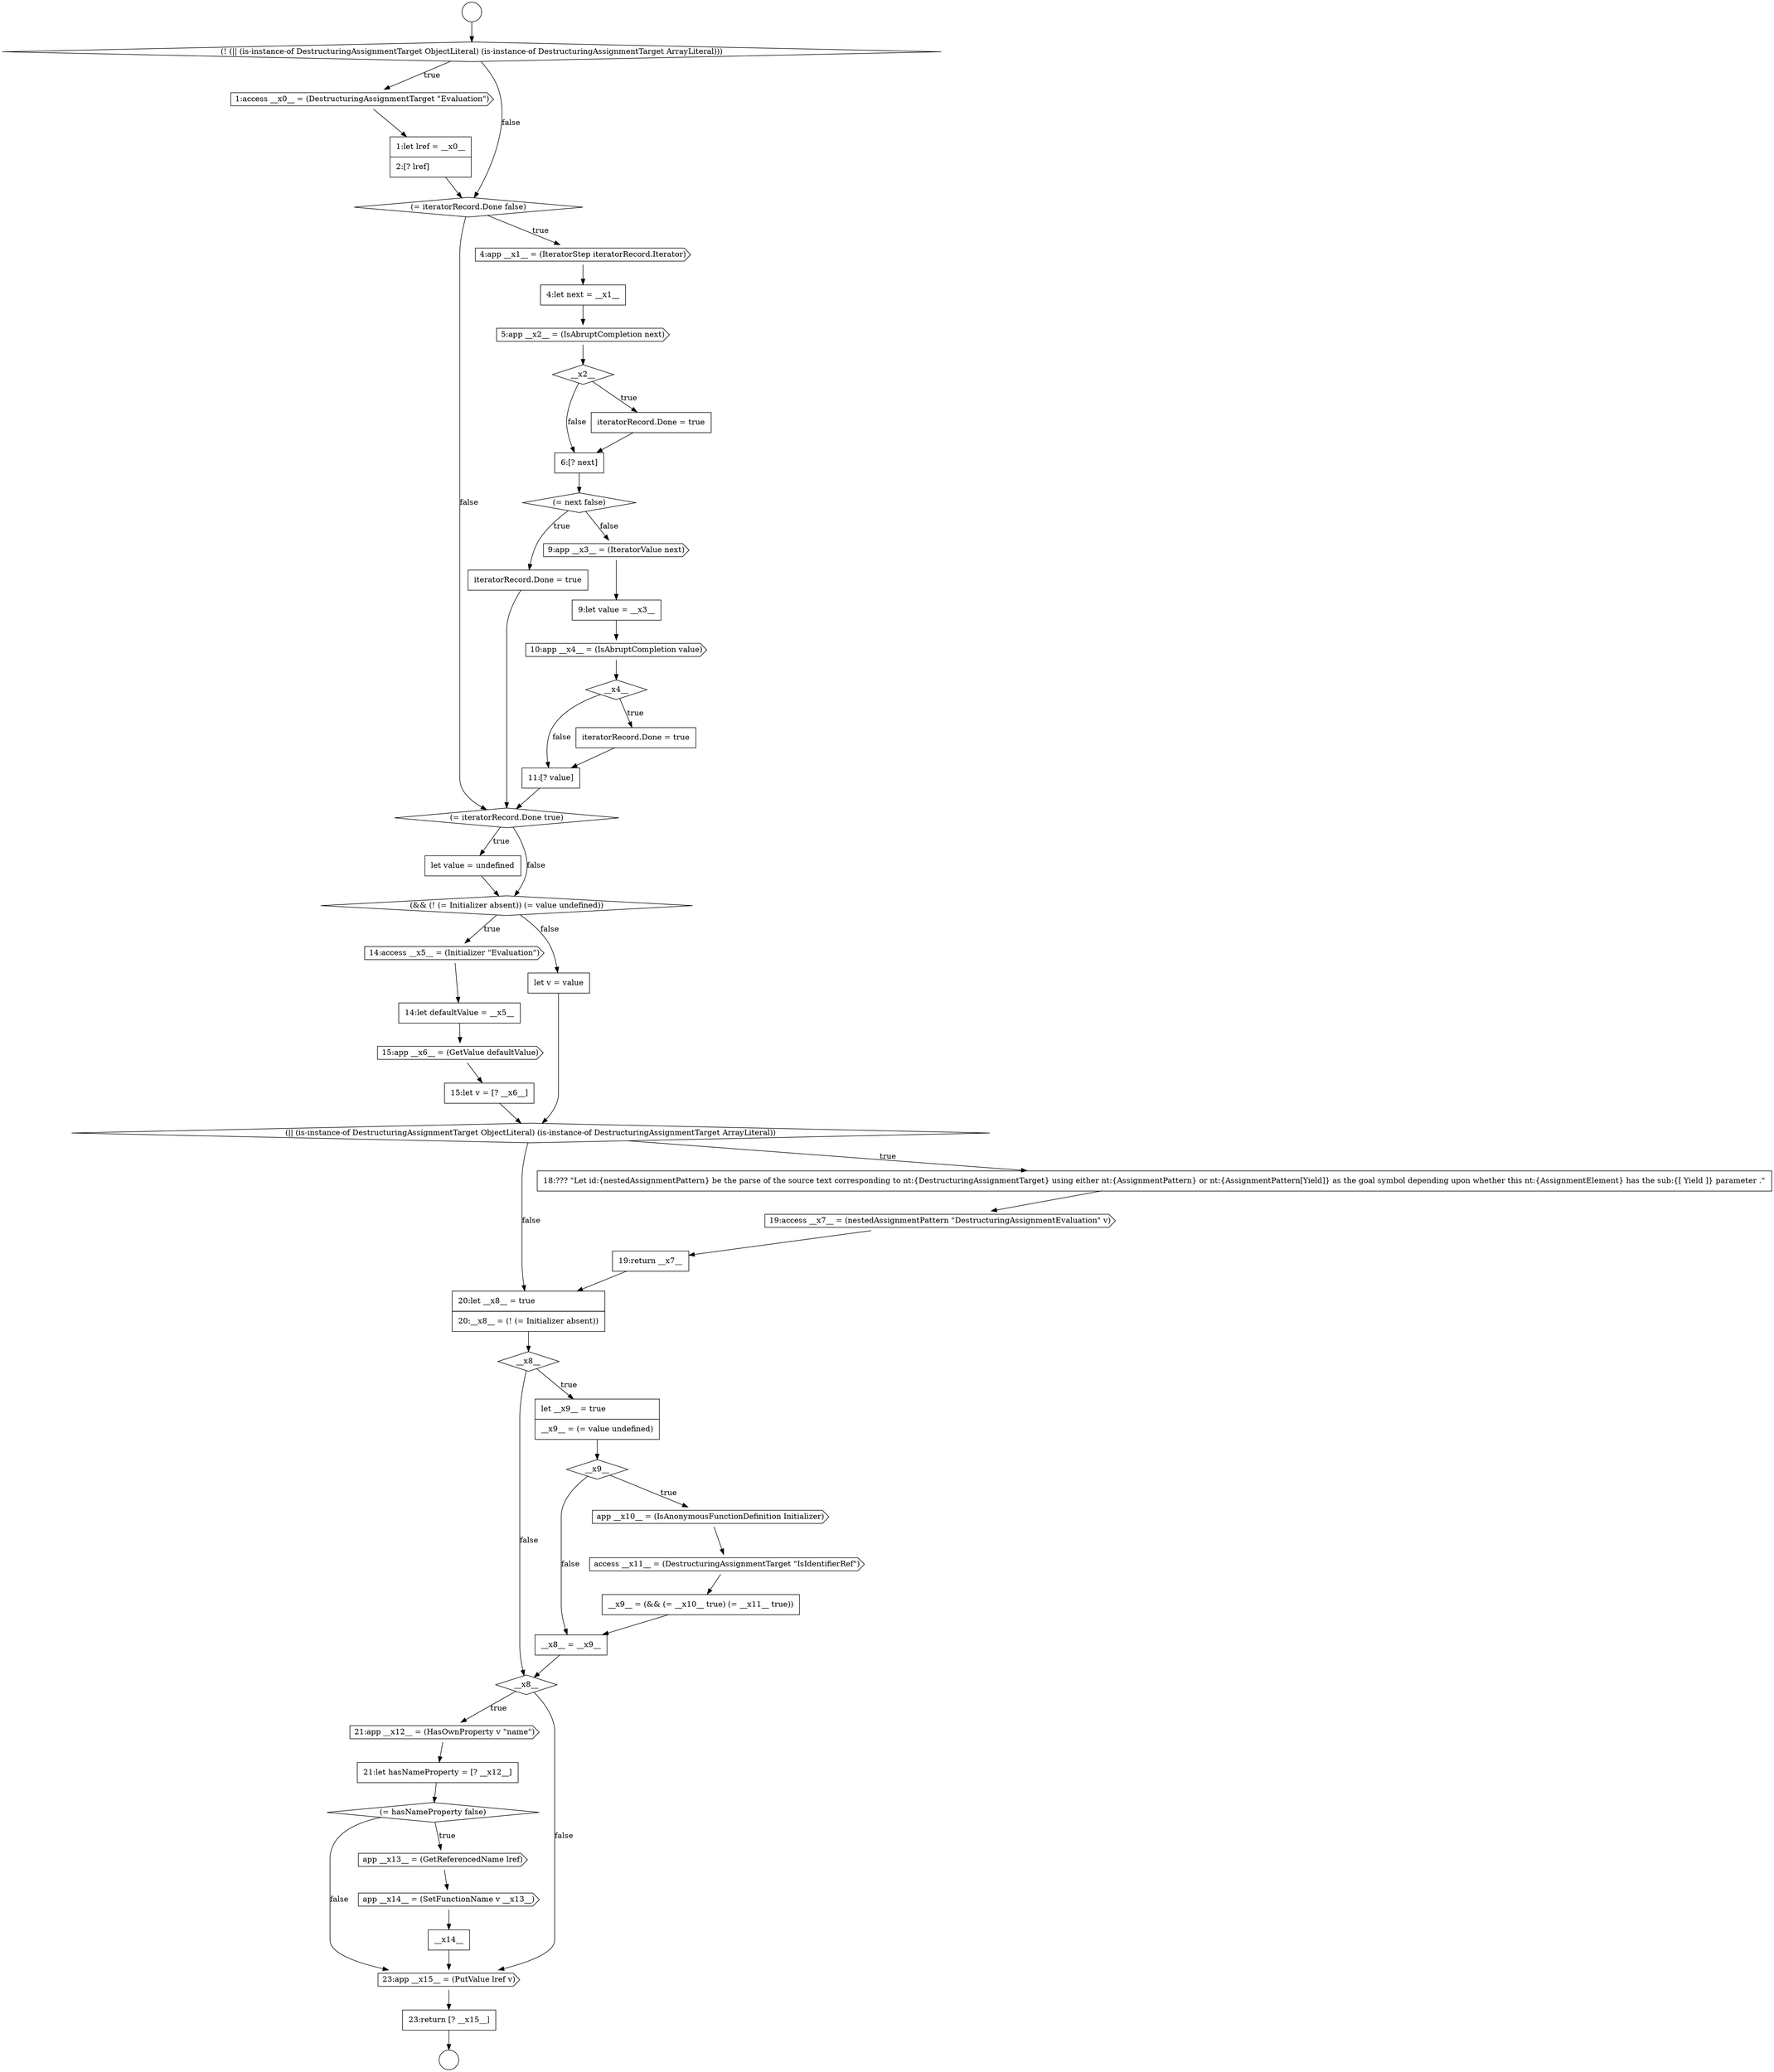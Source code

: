 digraph {
  node5028 [shape=cds, label=<<font color="black">14:access __x5__ = (Initializer &quot;Evaluation&quot;)</font>> color="black" fillcolor="white" style=filled]
  node5024 [shape=none, margin=0, label=<<font color="black">
    <table border="0" cellborder="1" cellspacing="0" cellpadding="10">
      <tr><td align="left">11:[? value]</td></tr>
    </table>
  </font>> color="black" fillcolor="white" style=filled]
  node5045 [shape=diamond, label=<<font color="black">__x8__</font>> color="black" fillcolor="white" style=filled]
  node5031 [shape=none, margin=0, label=<<font color="black">
    <table border="0" cellborder="1" cellspacing="0" cellpadding="10">
      <tr><td align="left">15:let v = [? __x6__]</td></tr>
    </table>
  </font>> color="black" fillcolor="white" style=filled]
  node5026 [shape=none, margin=0, label=<<font color="black">
    <table border="0" cellborder="1" cellspacing="0" cellpadding="10">
      <tr><td align="left">let value = undefined</td></tr>
    </table>
  </font>> color="black" fillcolor="white" style=filled]
  node5042 [shape=cds, label=<<font color="black">access __x11__ = (DestructuringAssignmentTarget &quot;IsIdentifierRef&quot;)</font>> color="black" fillcolor="white" style=filled]
  node5025 [shape=diamond, label=<<font color="black">(= iteratorRecord.Done true)</font>> color="black" fillcolor="white" style=filled]
  node5046 [shape=cds, label=<<font color="black">21:app __x12__ = (HasOwnProperty v &quot;name&quot;)</font>> color="black" fillcolor="white" style=filled]
  node5029 [shape=none, margin=0, label=<<font color="black">
    <table border="0" cellborder="1" cellspacing="0" cellpadding="10">
      <tr><td align="left">14:let defaultValue = __x5__</td></tr>
    </table>
  </font>> color="black" fillcolor="white" style=filled]
  node5037 [shape=none, margin=0, label=<<font color="black">
    <table border="0" cellborder="1" cellspacing="0" cellpadding="10">
      <tr><td align="left">20:let __x8__ = true</td></tr>
      <tr><td align="left">20:__x8__ = (! (= Initializer absent))</td></tr>
    </table>
  </font>> color="black" fillcolor="white" style=filled]
  node5005 [shape=circle label=" " color="black" fillcolor="white" style=filled]
  node5052 [shape=cds, label=<<font color="black">23:app __x15__ = (PutValue lref v)</font>> color="black" fillcolor="white" style=filled]
  node5020 [shape=none, margin=0, label=<<font color="black">
    <table border="0" cellborder="1" cellspacing="0" cellpadding="10">
      <tr><td align="left">9:let value = __x3__</td></tr>
    </table>
  </font>> color="black" fillcolor="white" style=filled]
  node5032 [shape=none, margin=0, label=<<font color="black">
    <table border="0" cellborder="1" cellspacing="0" cellpadding="10">
      <tr><td align="left">let v = value</td></tr>
    </table>
  </font>> color="black" fillcolor="white" style=filled]
  node5027 [shape=diamond, label=<<font color="black">(&amp;&amp; (! (= Initializer absent)) (= value undefined))</font>> color="black" fillcolor="white" style=filled]
  node5013 [shape=cds, label=<<font color="black">5:app __x2__ = (IsAbruptCompletion next)</font>> color="black" fillcolor="white" style=filled]
  node5012 [shape=none, margin=0, label=<<font color="black">
    <table border="0" cellborder="1" cellspacing="0" cellpadding="10">
      <tr><td align="left">4:let next = __x1__</td></tr>
    </table>
  </font>> color="black" fillcolor="white" style=filled]
  node5017 [shape=diamond, label=<<font color="black">(= next false)</font>> color="black" fillcolor="white" style=filled]
  node5034 [shape=none, margin=0, label=<<font color="black">
    <table border="0" cellborder="1" cellspacing="0" cellpadding="10">
      <tr><td align="left">18:??? &quot;Let id:{nestedAssignmentPattern} be the parse of the source text corresponding to nt:{DestructuringAssignmentTarget} using either nt:{AssignmentPattern} or nt:{AssignmentPattern[Yield]} as the goal symbol depending upon whether this nt:{AssignmentElement} has the sub:{[ Yield ]} parameter .&quot;</td></tr>
    </table>
  </font>> color="black" fillcolor="white" style=filled]
  node5049 [shape=cds, label=<<font color="black">app __x13__ = (GetReferencedName lref)</font>> color="black" fillcolor="white" style=filled]
  node5044 [shape=none, margin=0, label=<<font color="black">
    <table border="0" cellborder="1" cellspacing="0" cellpadding="10">
      <tr><td align="left">__x8__ = __x9__</td></tr>
    </table>
  </font>> color="black" fillcolor="white" style=filled]
  node5021 [shape=cds, label=<<font color="black">10:app __x4__ = (IsAbruptCompletion value)</font>> color="black" fillcolor="white" style=filled]
  node5038 [shape=diamond, label=<<font color="black">__x8__</font>> color="black" fillcolor="white" style=filled]
  node5053 [shape=none, margin=0, label=<<font color="black">
    <table border="0" cellborder="1" cellspacing="0" cellpadding="10">
      <tr><td align="left">23:return [? __x15__]</td></tr>
    </table>
  </font>> color="black" fillcolor="white" style=filled]
  node5006 [shape=circle label=" " color="black" fillcolor="white" style=filled]
  node5048 [shape=diamond, label=<<font color="black">(= hasNameProperty false)</font>> color="black" fillcolor="white" style=filled]
  node5016 [shape=none, margin=0, label=<<font color="black">
    <table border="0" cellborder="1" cellspacing="0" cellpadding="10">
      <tr><td align="left">6:[? next]</td></tr>
    </table>
  </font>> color="black" fillcolor="white" style=filled]
  node5043 [shape=none, margin=0, label=<<font color="black">
    <table border="0" cellborder="1" cellspacing="0" cellpadding="10">
      <tr><td align="left">__x9__ = (&amp;&amp; (= __x10__ true) (= __x11__ true))</td></tr>
    </table>
  </font>> color="black" fillcolor="white" style=filled]
  node5050 [shape=cds, label=<<font color="black">app __x14__ = (SetFunctionName v __x13__)</font>> color="black" fillcolor="white" style=filled]
  node5022 [shape=diamond, label=<<font color="black">__x4__</font>> color="black" fillcolor="white" style=filled]
  node5039 [shape=none, margin=0, label=<<font color="black">
    <table border="0" cellborder="1" cellspacing="0" cellpadding="10">
      <tr><td align="left">let __x9__ = true</td></tr>
      <tr><td align="left">__x9__ = (= value undefined)</td></tr>
    </table>
  </font>> color="black" fillcolor="white" style=filled]
  node5033 [shape=diamond, label=<<font color="black">(|| (is-instance-of DestructuringAssignmentTarget ObjectLiteral) (is-instance-of DestructuringAssignmentTarget ArrayLiteral))</font>> color="black" fillcolor="white" style=filled]
  node5011 [shape=cds, label=<<font color="black">4:app __x1__ = (IteratorStep iteratorRecord.Iterator)</font>> color="black" fillcolor="white" style=filled]
  node5035 [shape=cds, label=<<font color="black">19:access __x7__ = (nestedAssignmentPattern &quot;DestructuringAssignmentEvaluation&quot; v)</font>> color="black" fillcolor="white" style=filled]
  node5007 [shape=diamond, label=<<font color="black">(! (|| (is-instance-of DestructuringAssignmentTarget ObjectLiteral) (is-instance-of DestructuringAssignmentTarget ArrayLiteral)))</font>> color="black" fillcolor="white" style=filled]
  node5047 [shape=none, margin=0, label=<<font color="black">
    <table border="0" cellborder="1" cellspacing="0" cellpadding="10">
      <tr><td align="left">21:let hasNameProperty = [? __x12__]</td></tr>
    </table>
  </font>> color="black" fillcolor="white" style=filled]
  node5018 [shape=none, margin=0, label=<<font color="black">
    <table border="0" cellborder="1" cellspacing="0" cellpadding="10">
      <tr><td align="left">iteratorRecord.Done = true</td></tr>
    </table>
  </font>> color="black" fillcolor="white" style=filled]
  node5015 [shape=none, margin=0, label=<<font color="black">
    <table border="0" cellborder="1" cellspacing="0" cellpadding="10">
      <tr><td align="left">iteratorRecord.Done = true</td></tr>
    </table>
  </font>> color="black" fillcolor="white" style=filled]
  node5030 [shape=cds, label=<<font color="black">15:app __x6__ = (GetValue defaultValue)</font>> color="black" fillcolor="white" style=filled]
  node5008 [shape=cds, label=<<font color="black">1:access __x0__ = (DestructuringAssignmentTarget &quot;Evaluation&quot;)</font>> color="black" fillcolor="white" style=filled]
  node5010 [shape=diamond, label=<<font color="black">(= iteratorRecord.Done false)</font>> color="black" fillcolor="white" style=filled]
  node5040 [shape=diamond, label=<<font color="black">__x9__</font>> color="black" fillcolor="white" style=filled]
  node5023 [shape=none, margin=0, label=<<font color="black">
    <table border="0" cellborder="1" cellspacing="0" cellpadding="10">
      <tr><td align="left">iteratorRecord.Done = true</td></tr>
    </table>
  </font>> color="black" fillcolor="white" style=filled]
  node5051 [shape=none, margin=0, label=<<font color="black">
    <table border="0" cellborder="1" cellspacing="0" cellpadding="10">
      <tr><td align="left">__x14__</td></tr>
    </table>
  </font>> color="black" fillcolor="white" style=filled]
  node5009 [shape=none, margin=0, label=<<font color="black">
    <table border="0" cellborder="1" cellspacing="0" cellpadding="10">
      <tr><td align="left">1:let lref = __x0__</td></tr>
      <tr><td align="left">2:[? lref]</td></tr>
    </table>
  </font>> color="black" fillcolor="white" style=filled]
  node5014 [shape=diamond, label=<<font color="black">__x2__</font>> color="black" fillcolor="white" style=filled]
  node5041 [shape=cds, label=<<font color="black">app __x10__ = (IsAnonymousFunctionDefinition Initializer)</font>> color="black" fillcolor="white" style=filled]
  node5019 [shape=cds, label=<<font color="black">9:app __x3__ = (IteratorValue next)</font>> color="black" fillcolor="white" style=filled]
  node5036 [shape=none, margin=0, label=<<font color="black">
    <table border="0" cellborder="1" cellspacing="0" cellpadding="10">
      <tr><td align="left">19:return __x7__</td></tr>
    </table>
  </font>> color="black" fillcolor="white" style=filled]
  node5015 -> node5016 [ color="black"]
  node5051 -> node5052 [ color="black"]
  node5025 -> node5026 [label=<<font color="black">true</font>> color="black"]
  node5025 -> node5027 [label=<<font color="black">false</font>> color="black"]
  node5005 -> node5007 [ color="black"]
  node5007 -> node5008 [label=<<font color="black">true</font>> color="black"]
  node5007 -> node5010 [label=<<font color="black">false</font>> color="black"]
  node5018 -> node5025 [ color="black"]
  node5029 -> node5030 [ color="black"]
  node5050 -> node5051 [ color="black"]
  node5012 -> node5013 [ color="black"]
  node5030 -> node5031 [ color="black"]
  node5017 -> node5018 [label=<<font color="black">true</font>> color="black"]
  node5017 -> node5019 [label=<<font color="black">false</font>> color="black"]
  node5041 -> node5042 [ color="black"]
  node5048 -> node5049 [label=<<font color="black">true</font>> color="black"]
  node5048 -> node5052 [label=<<font color="black">false</font>> color="black"]
  node5042 -> node5043 [ color="black"]
  node5044 -> node5045 [ color="black"]
  node5038 -> node5039 [label=<<font color="black">true</font>> color="black"]
  node5038 -> node5045 [label=<<font color="black">false</font>> color="black"]
  node5021 -> node5022 [ color="black"]
  node5046 -> node5047 [ color="black"]
  node5023 -> node5024 [ color="black"]
  node5016 -> node5017 [ color="black"]
  node5036 -> node5037 [ color="black"]
  node5011 -> node5012 [ color="black"]
  node5032 -> node5033 [ color="black"]
  node5008 -> node5009 [ color="black"]
  node5019 -> node5020 [ color="black"]
  node5035 -> node5036 [ color="black"]
  node5031 -> node5033 [ color="black"]
  node5052 -> node5053 [ color="black"]
  node5040 -> node5041 [label=<<font color="black">true</font>> color="black"]
  node5040 -> node5044 [label=<<font color="black">false</font>> color="black"]
  node5014 -> node5015 [label=<<font color="black">true</font>> color="black"]
  node5014 -> node5016 [label=<<font color="black">false</font>> color="black"]
  node5013 -> node5014 [ color="black"]
  node5045 -> node5046 [label=<<font color="black">true</font>> color="black"]
  node5045 -> node5052 [label=<<font color="black">false</font>> color="black"]
  node5009 -> node5010 [ color="black"]
  node5028 -> node5029 [ color="black"]
  node5049 -> node5050 [ color="black"]
  node5037 -> node5038 [ color="black"]
  node5033 -> node5034 [label=<<font color="black">true</font>> color="black"]
  node5033 -> node5037 [label=<<font color="black">false</font>> color="black"]
  node5010 -> node5011 [label=<<font color="black">true</font>> color="black"]
  node5010 -> node5025 [label=<<font color="black">false</font>> color="black"]
  node5024 -> node5025 [ color="black"]
  node5034 -> node5035 [ color="black"]
  node5043 -> node5044 [ color="black"]
  node5026 -> node5027 [ color="black"]
  node5047 -> node5048 [ color="black"]
  node5027 -> node5028 [label=<<font color="black">true</font>> color="black"]
  node5027 -> node5032 [label=<<font color="black">false</font>> color="black"]
  node5039 -> node5040 [ color="black"]
  node5020 -> node5021 [ color="black"]
  node5053 -> node5006 [ color="black"]
  node5022 -> node5023 [label=<<font color="black">true</font>> color="black"]
  node5022 -> node5024 [label=<<font color="black">false</font>> color="black"]
}
